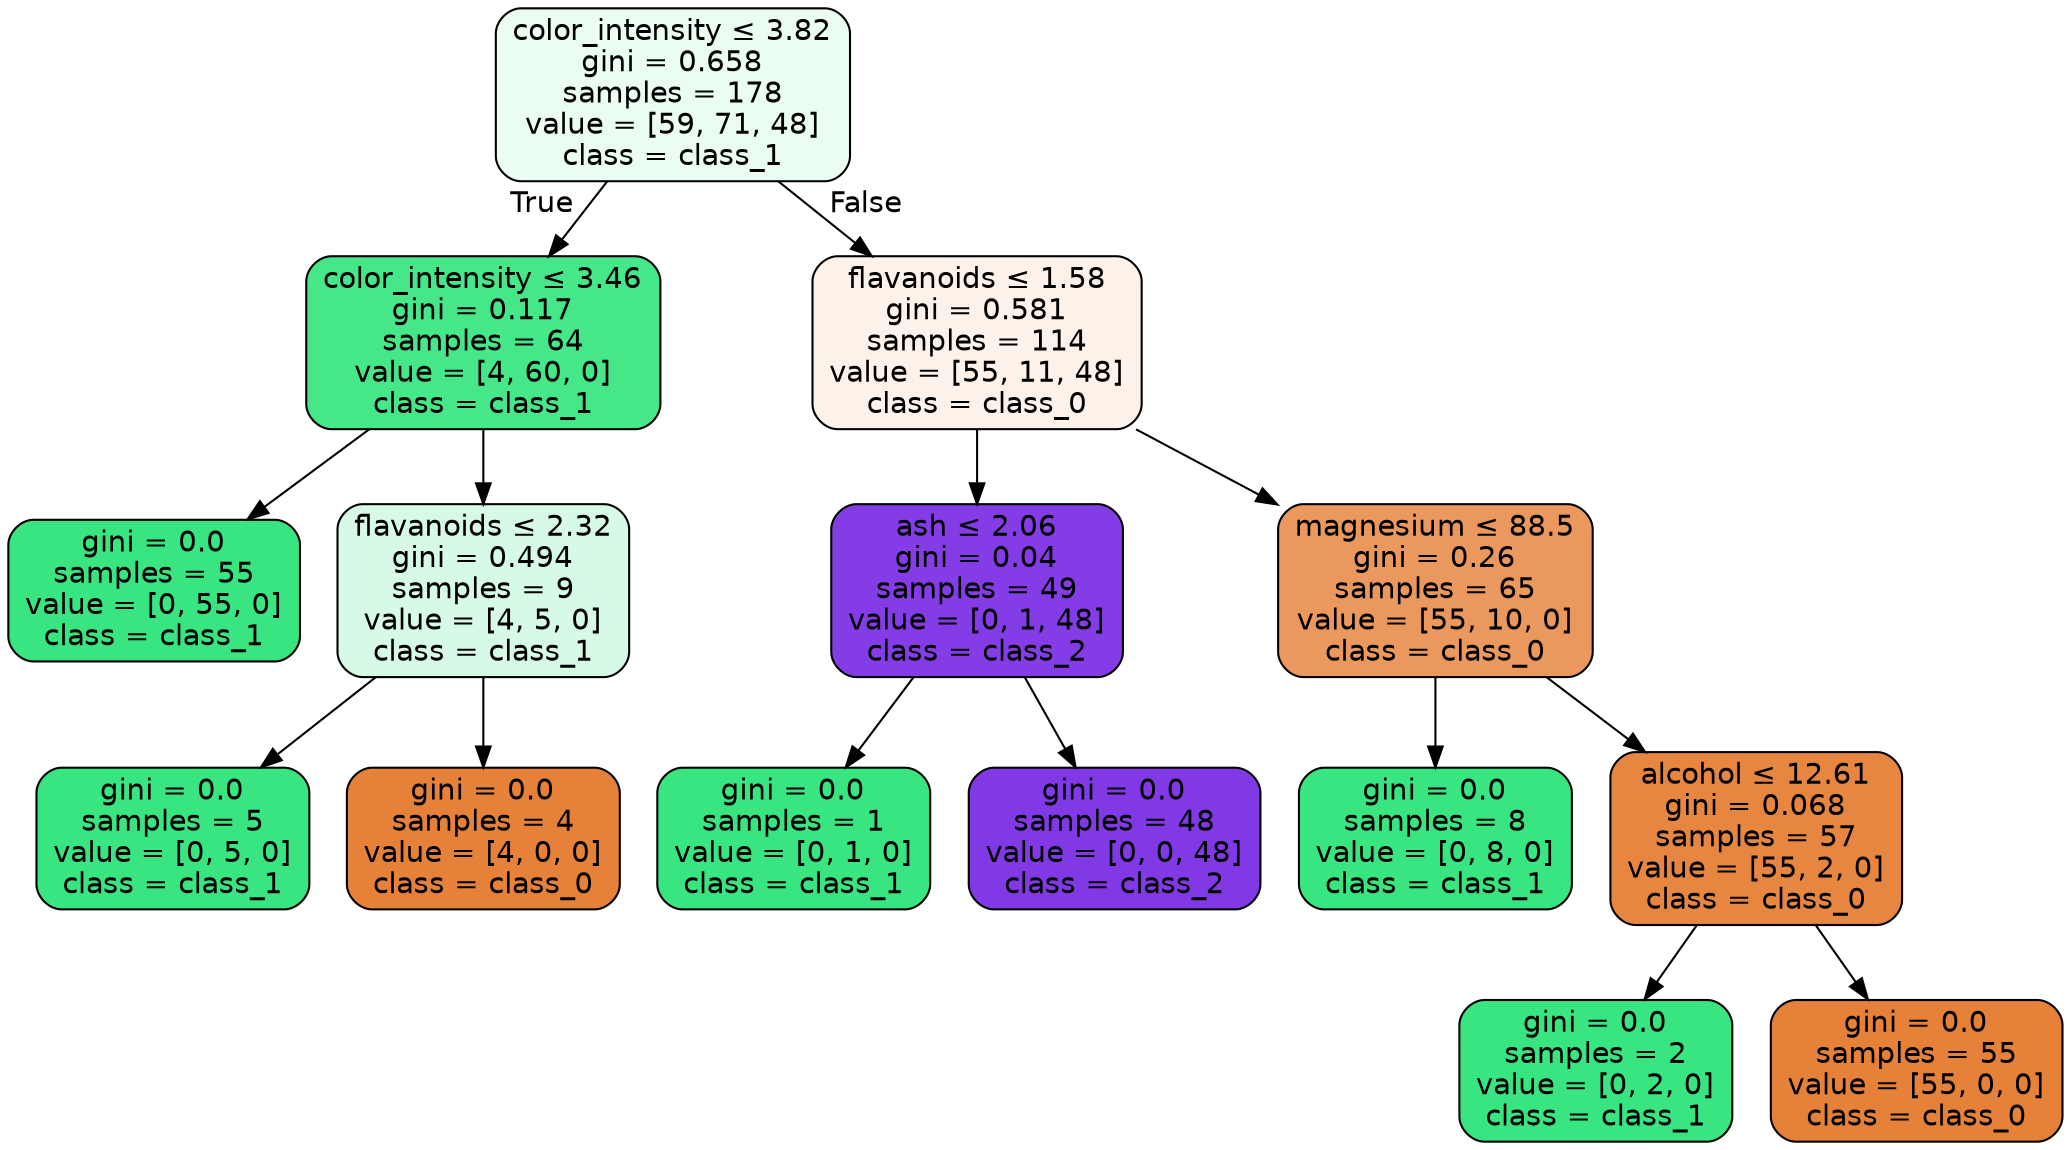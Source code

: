 digraph Tree {
node [shape=box, style="filled, rounded", color="black", fontname=helvetica] ;
edge [fontname=helvetica] ;
0 [label=<color_intensity &le; 3.82<br/>gini = 0.658<br/>samples = 178<br/>value = [59, 71, 48]<br/>class = class_1>, fillcolor="#ebfcf2"] ;
1 [label=<color_intensity &le; 3.46<br/>gini = 0.117<br/>samples = 64<br/>value = [4, 60, 0]<br/>class = class_1>, fillcolor="#46e789"] ;
0 -> 1 [labeldistance=2.5, labelangle=45, headlabel="True"] ;
2 [label=<gini = 0.0<br/>samples = 55<br/>value = [0, 55, 0]<br/>class = class_1>, fillcolor="#39e581"] ;
1 -> 2 ;
3 [label=<flavanoids &le; 2.32<br/>gini = 0.494<br/>samples = 9<br/>value = [4, 5, 0]<br/>class = class_1>, fillcolor="#d7fae6"] ;
1 -> 3 ;
4 [label=<gini = 0.0<br/>samples = 5<br/>value = [0, 5, 0]<br/>class = class_1>, fillcolor="#39e581"] ;
3 -> 4 ;
5 [label=<gini = 0.0<br/>samples = 4<br/>value = [4, 0, 0]<br/>class = class_0>, fillcolor="#e58139"] ;
3 -> 5 ;
6 [label=<flavanoids &le; 1.58<br/>gini = 0.581<br/>samples = 114<br/>value = [55, 11, 48]<br/>class = class_0>, fillcolor="#fcf2ea"] ;
0 -> 6 [labeldistance=2.5, labelangle=-45, headlabel="False"] ;
7 [label=<ash &le; 2.06<br/>gini = 0.04<br/>samples = 49<br/>value = [0, 1, 48]<br/>class = class_2>, fillcolor="#843de6"] ;
6 -> 7 ;
8 [label=<gini = 0.0<br/>samples = 1<br/>value = [0, 1, 0]<br/>class = class_1>, fillcolor="#39e581"] ;
7 -> 8 ;
9 [label=<gini = 0.0<br/>samples = 48<br/>value = [0, 0, 48]<br/>class = class_2>, fillcolor="#8139e5"] ;
7 -> 9 ;
10 [label=<magnesium &le; 88.5<br/>gini = 0.26<br/>samples = 65<br/>value = [55, 10, 0]<br/>class = class_0>, fillcolor="#ea985d"] ;
6 -> 10 ;
11 [label=<gini = 0.0<br/>samples = 8<br/>value = [0, 8, 0]<br/>class = class_1>, fillcolor="#39e581"] ;
10 -> 11 ;
12 [label=<alcohol &le; 12.61<br/>gini = 0.068<br/>samples = 57<br/>value = [55, 2, 0]<br/>class = class_0>, fillcolor="#e68640"] ;
10 -> 12 ;
13 [label=<gini = 0.0<br/>samples = 2<br/>value = [0, 2, 0]<br/>class = class_1>, fillcolor="#39e581"] ;
12 -> 13 ;
14 [label=<gini = 0.0<br/>samples = 55<br/>value = [55, 0, 0]<br/>class = class_0>, fillcolor="#e58139"] ;
12 -> 14 ;
}